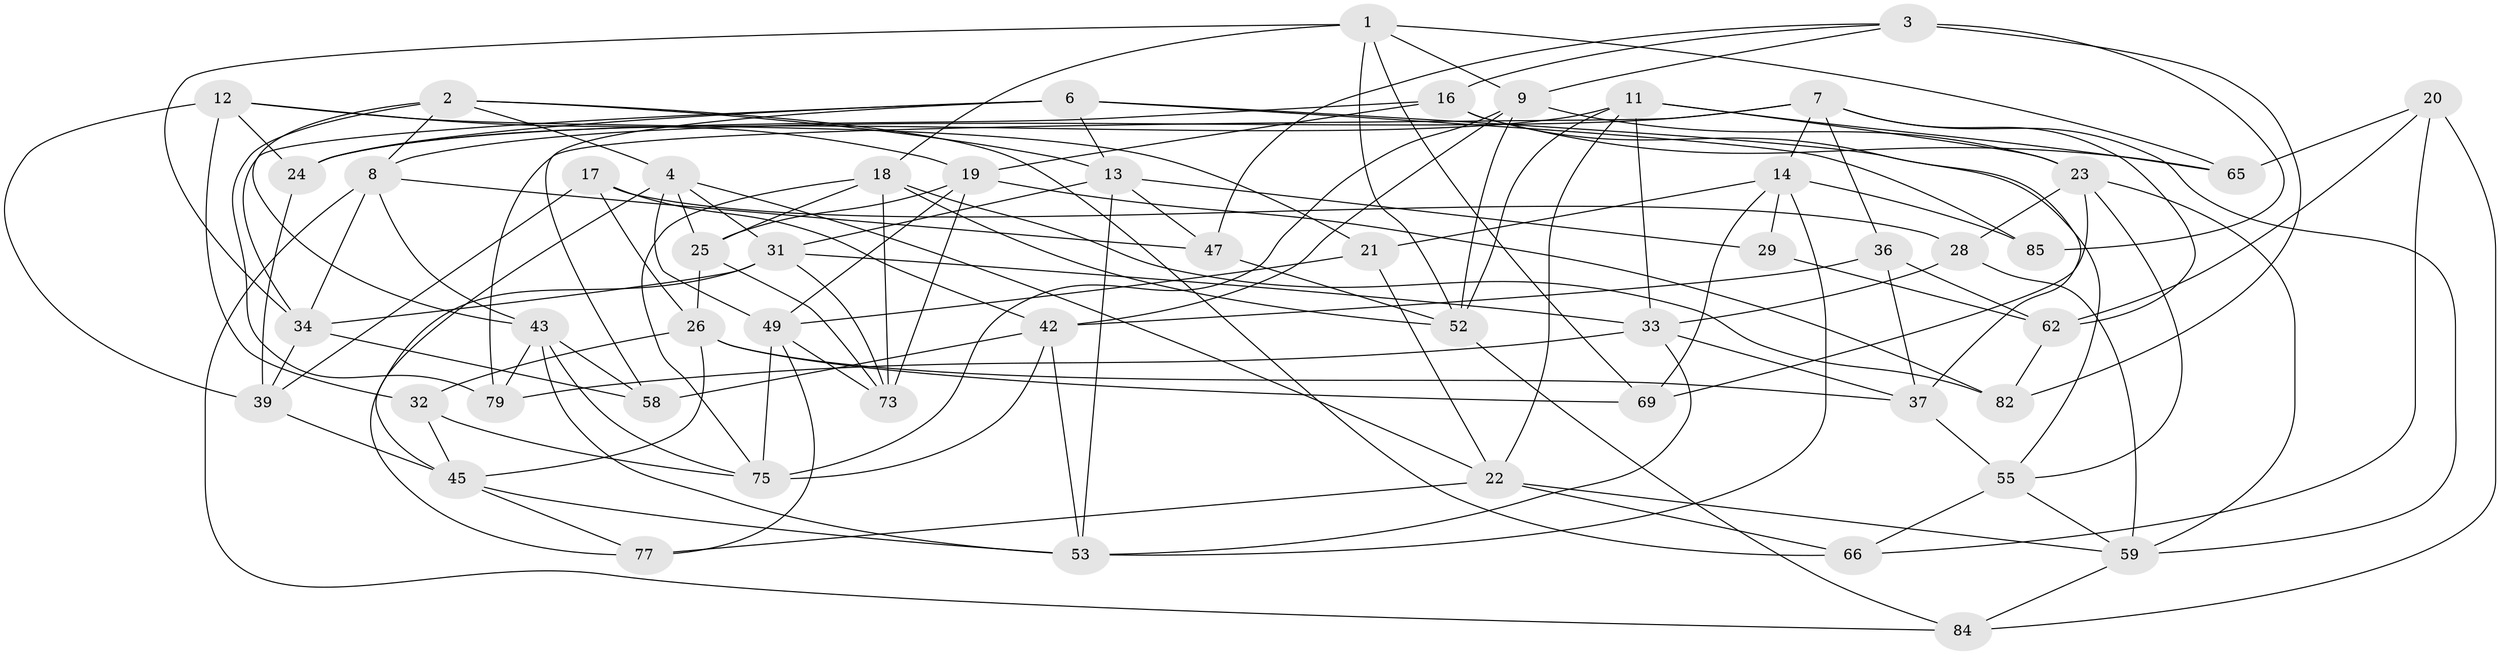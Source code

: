 // original degree distribution, {4: 1.0}
// Generated by graph-tools (version 1.1) at 2025/42/03/06/25 10:42:22]
// undirected, 53 vertices, 136 edges
graph export_dot {
graph [start="1"]
  node [color=gray90,style=filled];
  1 [super="+74"];
  2 [super="+5"];
  3 [super="+15"];
  4 [super="+40"];
  6 [super="+30"];
  7 [super="+10"];
  8 [super="+54"];
  9 [super="+46"];
  11 [super="+71"];
  12 [super="+27"];
  13 [super="+78"];
  14 [super="+64"];
  16 [super="+35"];
  17;
  18 [super="+44"];
  19 [super="+38"];
  20;
  21;
  22 [super="+63"];
  23 [super="+70"];
  24 [super="+57"];
  25 [super="+80"];
  26 [super="+41"];
  28;
  29;
  31 [super="+76"];
  32;
  33 [super="+89"];
  34 [super="+50"];
  36;
  37 [super="+81"];
  39 [super="+60"];
  42 [super="+86"];
  43 [super="+51"];
  45 [super="+48"];
  47;
  49 [super="+56"];
  52 [super="+68"];
  53 [super="+87"];
  55 [super="+67"];
  58;
  59 [super="+61"];
  62 [super="+72"];
  65;
  66;
  69;
  73 [super="+83"];
  75 [super="+88"];
  77;
  79;
  82;
  84;
  85;
  1 -- 65;
  1 -- 52;
  1 -- 69;
  1 -- 34;
  1 -- 9;
  1 -- 18;
  2 -- 66;
  2 -- 4;
  2 -- 8;
  2 -- 13;
  2 -- 79;
  2 -- 43;
  3 -- 47;
  3 -- 82;
  3 -- 85 [weight=2];
  3 -- 16;
  3 -- 9;
  4 -- 25;
  4 -- 45;
  4 -- 31;
  4 -- 22;
  4 -- 49;
  6 -- 58;
  6 -- 13;
  6 -- 85;
  6 -- 34;
  6 -- 24;
  6 -- 55;
  7 -- 8;
  7 -- 79;
  7 -- 62;
  7 -- 59;
  7 -- 36;
  7 -- 14;
  8 -- 84;
  8 -- 43;
  8 -- 34;
  8 -- 47;
  9 -- 42;
  9 -- 52;
  9 -- 23;
  9 -- 75;
  11 -- 23;
  11 -- 65;
  11 -- 24;
  11 -- 33;
  11 -- 52;
  11 -- 22;
  12 -- 39 [weight=2];
  12 -- 21;
  12 -- 32;
  12 -- 24;
  12 -- 19;
  13 -- 53;
  13 -- 47;
  13 -- 29;
  13 -- 31;
  14 -- 21;
  14 -- 53;
  14 -- 85;
  14 -- 69;
  14 -- 29;
  16 -- 19;
  16 -- 24 [weight=2];
  16 -- 65;
  16 -- 37;
  17 -- 28;
  17 -- 26;
  17 -- 42;
  17 -- 39;
  18 -- 73;
  18 -- 25;
  18 -- 52;
  18 -- 75;
  18 -- 82;
  19 -- 25;
  19 -- 73;
  19 -- 82;
  19 -- 49;
  20 -- 84;
  20 -- 65;
  20 -- 62;
  20 -- 66;
  21 -- 22;
  21 -- 49;
  22 -- 77;
  22 -- 66;
  22 -- 59;
  23 -- 69;
  23 -- 28;
  23 -- 55;
  23 -- 59;
  24 -- 39;
  25 -- 73 [weight=2];
  25 -- 26;
  26 -- 37;
  26 -- 32;
  26 -- 69;
  26 -- 45;
  28 -- 33;
  28 -- 59;
  29 -- 62 [weight=2];
  31 -- 77;
  31 -- 73;
  31 -- 33;
  31 -- 34;
  32 -- 45;
  32 -- 75;
  33 -- 79;
  33 -- 37;
  33 -- 53;
  34 -- 58;
  34 -- 39;
  36 -- 42;
  36 -- 62;
  36 -- 37;
  37 -- 55 [weight=2];
  39 -- 45;
  42 -- 75;
  42 -- 58;
  42 -- 53;
  43 -- 58;
  43 -- 53;
  43 -- 79;
  43 -- 75;
  45 -- 77;
  45 -- 53;
  47 -- 52;
  49 -- 77;
  49 -- 75;
  49 -- 73;
  52 -- 84;
  55 -- 59;
  55 -- 66;
  59 -- 84;
  62 -- 82;
}
